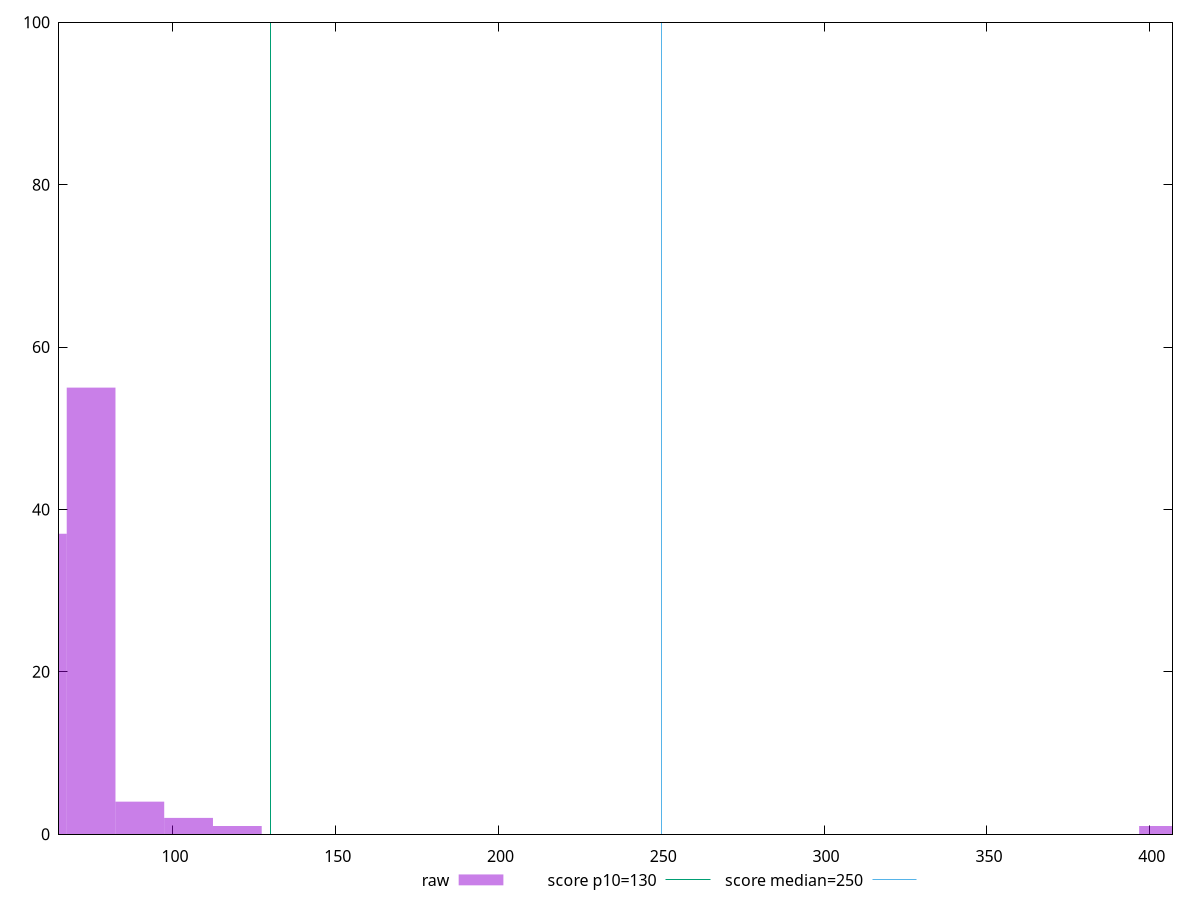 reset

$raw <<EOF
74.85880509502758 55
89.8305661140331 4
59.887044076022065 37
119.77408815204413 1
104.80232713303862 2
404.2375475131489 1
EOF

set key outside below
set boxwidth 14.971761019005516
set xrange [65:407]
set yrange [0:100]
set trange [0:100]
set style fill transparent solid 0.5 noborder

set parametric
set terminal svg size 640, 490 enhanced background rgb 'white'
set output "report_00026_2021-02-22T21:38:55.199Z/max-potential-fid/samples/pages+cached+noadtech+nomedia/raw/histogram.svg"

plot $raw title "raw" with boxes, \
     130,t title "score p10=130", \
     250,t title "score median=250"

reset
